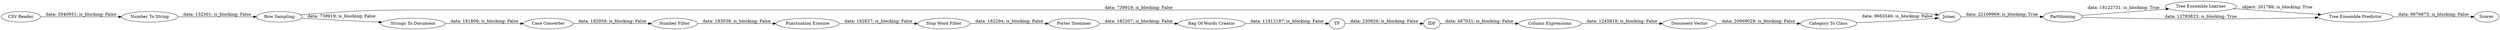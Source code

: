 digraph {
	"8545060221789262054_11" [label="Bag Of Words Creator"]
	"8545060221789262054_16" [label="Category To Class"]
	"8545060221789262054_17" [label=Joiner]
	"8545060221789262054_12" [label=TF]
	"8545060221789262054_20" [label=Partitioning]
	"8545060221789262054_18" [label="Tree Ensemble Learner"]
	"8545060221789262054_7" [label="Stop Word Filter"]
	"8545060221789262054_3" [label="Number To String"]
	"8545060221789262054_5" [label="Number Filter"]
	"8545060221789262054_2" [label="Row Sampling"]
	"8545060221789262054_21" [label=Scorer]
	"8545060221789262054_8" [label="Porter Stemmer"]
	"8545060221789262054_19" [label="Tree Ensemble Predictor"]
	"8545060221789262054_6" [label="Punctuation Erasure"]
	"8545060221789262054_14" [label="Column Expressions"]
	"8545060221789262054_1" [label="CSV Reader"]
	"8545060221789262054_10" [label="Case Converter"]
	"8545060221789262054_13" [label=IDF]
	"8545060221789262054_4" [label="Strings To Document"]
	"8545060221789262054_15" [label="Document Vector"]
	"8545060221789262054_2" -> "8545060221789262054_17" [label="data: 739919; is_blocking: False"]
	"8545060221789262054_20" -> "8545060221789262054_18" [label="data: 18122731; is_blocking: True"]
	"8545060221789262054_4" -> "8545060221789262054_10" [label="data: 181806; is_blocking: False"]
	"8545060221789262054_20" -> "8545060221789262054_19" [label="data: 12783823; is_blocking: True"]
	"8545060221789262054_6" -> "8545060221789262054_7" [label="data: 182827; is_blocking: False"]
	"8545060221789262054_5" -> "8545060221789262054_6" [label="data: 183038; is_blocking: False"]
	"8545060221789262054_18" -> "8545060221789262054_19" [label="object: 201786; is_blocking: True"]
	"8545060221789262054_3" -> "8545060221789262054_2" [label="data: 132301; is_blocking: False"]
	"8545060221789262054_12" -> "8545060221789262054_13" [label="data: 230820; is_blocking: False"]
	"8545060221789262054_17" -> "8545060221789262054_20" [label="data: 22109969; is_blocking: True"]
	"8545060221789262054_7" -> "8545060221789262054_8" [label="data: 182294; is_blocking: False"]
	"8545060221789262054_1" -> "8545060221789262054_3" [label="data: 5540951; is_blocking: False"]
	"8545060221789262054_15" -> "8545060221789262054_16" [label="data: 20969029; is_blocking: False"]
	"8545060221789262054_8" -> "8545060221789262054_11" [label="data: 182207; is_blocking: False"]
	"8545060221789262054_2" -> "8545060221789262054_4" [label="data: 739919; is_blocking: False"]
	"8545060221789262054_10" -> "8545060221789262054_5" [label="data: 182959; is_blocking: False"]
	"8545060221789262054_13" -> "8545060221789262054_14" [label="data: 487031; is_blocking: False"]
	"8545060221789262054_14" -> "8545060221789262054_15" [label="data: 1245818; is_blocking: False"]
	"8545060221789262054_11" -> "8545060221789262054_12" [label="data: 11412197; is_blocking: False"]
	"8545060221789262054_19" -> "8545060221789262054_21" [label="data: 9676673; is_blocking: False"]
	"8545060221789262054_16" -> "8545060221789262054_17" [label="data: 9663346; is_blocking: False"]
	rankdir=LR
}
